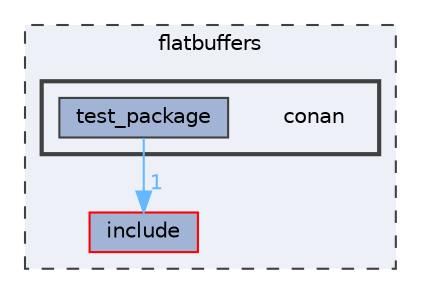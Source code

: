 digraph "flatbuffers/conan"
{
 // LATEX_PDF_SIZE
  bgcolor="transparent";
  edge [fontname=Helvetica,fontsize=10,labelfontname=Helvetica,labelfontsize=10];
  node [fontname=Helvetica,fontsize=10,shape=box,height=0.2,width=0.4];
  compound=true
  subgraph clusterdir_aab3332a77760f74556dcb4aee61b405 {
    graph [ bgcolor="#edf0f7", pencolor="grey25", label="flatbuffers", fontname=Helvetica,fontsize=10 style="filled,dashed", URL="dir_aab3332a77760f74556dcb4aee61b405.html",tooltip=""]
  dir_1070400e4fc31576c7133789377210a4 [label="include", fillcolor="#a2b4d6", color="red", style="filled", URL="dir_1070400e4fc31576c7133789377210a4.html",tooltip=""];
  subgraph clusterdir_658083ac7e4872be2a37b911954627ac {
    graph [ bgcolor="#edf0f7", pencolor="grey25", label="", fontname=Helvetica,fontsize=10 style="filled,bold", URL="dir_658083ac7e4872be2a37b911954627ac.html",tooltip=""]
    dir_658083ac7e4872be2a37b911954627ac [shape=plaintext, label="conan"];
  dir_a1c626c9df69978d7259f4ed7ac7a2e3 [label="test_package", fillcolor="#a2b4d6", color="grey25", style="filled", URL="dir_a1c626c9df69978d7259f4ed7ac7a2e3.html",tooltip=""];
  }
  }
  dir_a1c626c9df69978d7259f4ed7ac7a2e3->dir_1070400e4fc31576c7133789377210a4 [headlabel="1", labeldistance=1.5 headhref="dir_000207_000117.html" href="dir_000207_000117.html" color="steelblue1" fontcolor="steelblue1"];
}
